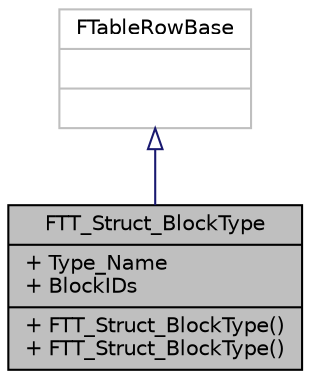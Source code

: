 digraph "FTT_Struct_BlockType"
{
 // LATEX_PDF_SIZE
  edge [fontname="Helvetica",fontsize="10",labelfontname="Helvetica",labelfontsize="10"];
  node [fontname="Helvetica",fontsize="10",shape=record];
  Node2 [label="{FTT_Struct_BlockType\n|+ Type_Name\l+ BlockIDs\l|+ FTT_Struct_BlockType()\l+ FTT_Struct_BlockType()\l}",height=0.2,width=0.4,color="black", fillcolor="grey75", style="filled", fontcolor="black",tooltip=" "];
  Node3 -> Node2 [dir="back",color="midnightblue",fontsize="10",style="solid",arrowtail="onormal",fontname="Helvetica"];
  Node3 [label="{FTableRowBase\n||}",height=0.2,width=0.4,color="grey75", fillcolor="white", style="filled",tooltip=" "];
}
